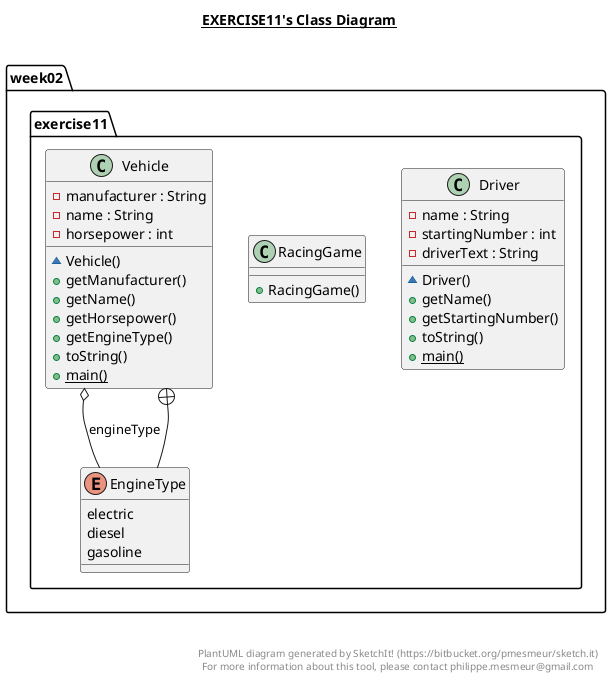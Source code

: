 @startuml

title __EXERCISE11's Class Diagram__\n

  package week02.exercise11 {
    class Driver {
        - name : String
        - startingNumber : int
        - driverText : String
        ~ Driver()
        + getName()
        + getStartingNumber()
        + toString()
        {static} + main()
    }
  }
  

  package week02.exercise11 {
    class RacingGame {
        + RacingGame()
    }
  }
  

  package week02.exercise11 {
    class Vehicle {
        - manufacturer : String
        - name : String
        - horsepower : int
        ~ Vehicle()
        + getManufacturer()
        + getName()
        + getHorsepower()
        + getEngineType()
        + toString()
        {static} + main()
    }
  }
  

  package week02.exercise11 {
    enum EngineType {
      electric
      diesel
      gasoline
    }
  }
  

  Vehicle o-- EngineType : engineType
  Vehicle +-down- EngineType


right footer


PlantUML diagram generated by SketchIt! (https://bitbucket.org/pmesmeur/sketch.it)
For more information about this tool, please contact philippe.mesmeur@gmail.com
endfooter

@enduml
